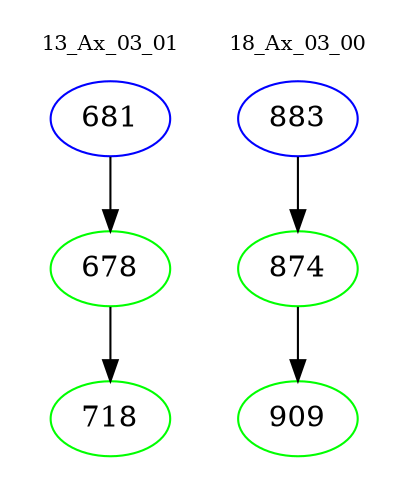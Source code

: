 digraph{
subgraph cluster_0 {
color = white
label = "13_Ax_03_01";
fontsize=10;
T0_681 [label="681", color="blue"]
T0_681 -> T0_678 [color="black"]
T0_678 [label="678", color="green"]
T0_678 -> T0_718 [color="black"]
T0_718 [label="718", color="green"]
}
subgraph cluster_1 {
color = white
label = "18_Ax_03_00";
fontsize=10;
T1_883 [label="883", color="blue"]
T1_883 -> T1_874 [color="black"]
T1_874 [label="874", color="green"]
T1_874 -> T1_909 [color="black"]
T1_909 [label="909", color="green"]
}
}
